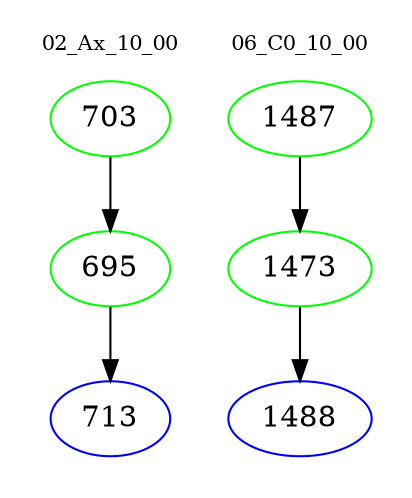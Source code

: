 digraph{
subgraph cluster_0 {
color = white
label = "02_Ax_10_00";
fontsize=10;
T0_703 [label="703", color="green"]
T0_703 -> T0_695 [color="black"]
T0_695 [label="695", color="green"]
T0_695 -> T0_713 [color="black"]
T0_713 [label="713", color="blue"]
}
subgraph cluster_1 {
color = white
label = "06_C0_10_00";
fontsize=10;
T1_1487 [label="1487", color="green"]
T1_1487 -> T1_1473 [color="black"]
T1_1473 [label="1473", color="green"]
T1_1473 -> T1_1488 [color="black"]
T1_1488 [label="1488", color="blue"]
}
}

